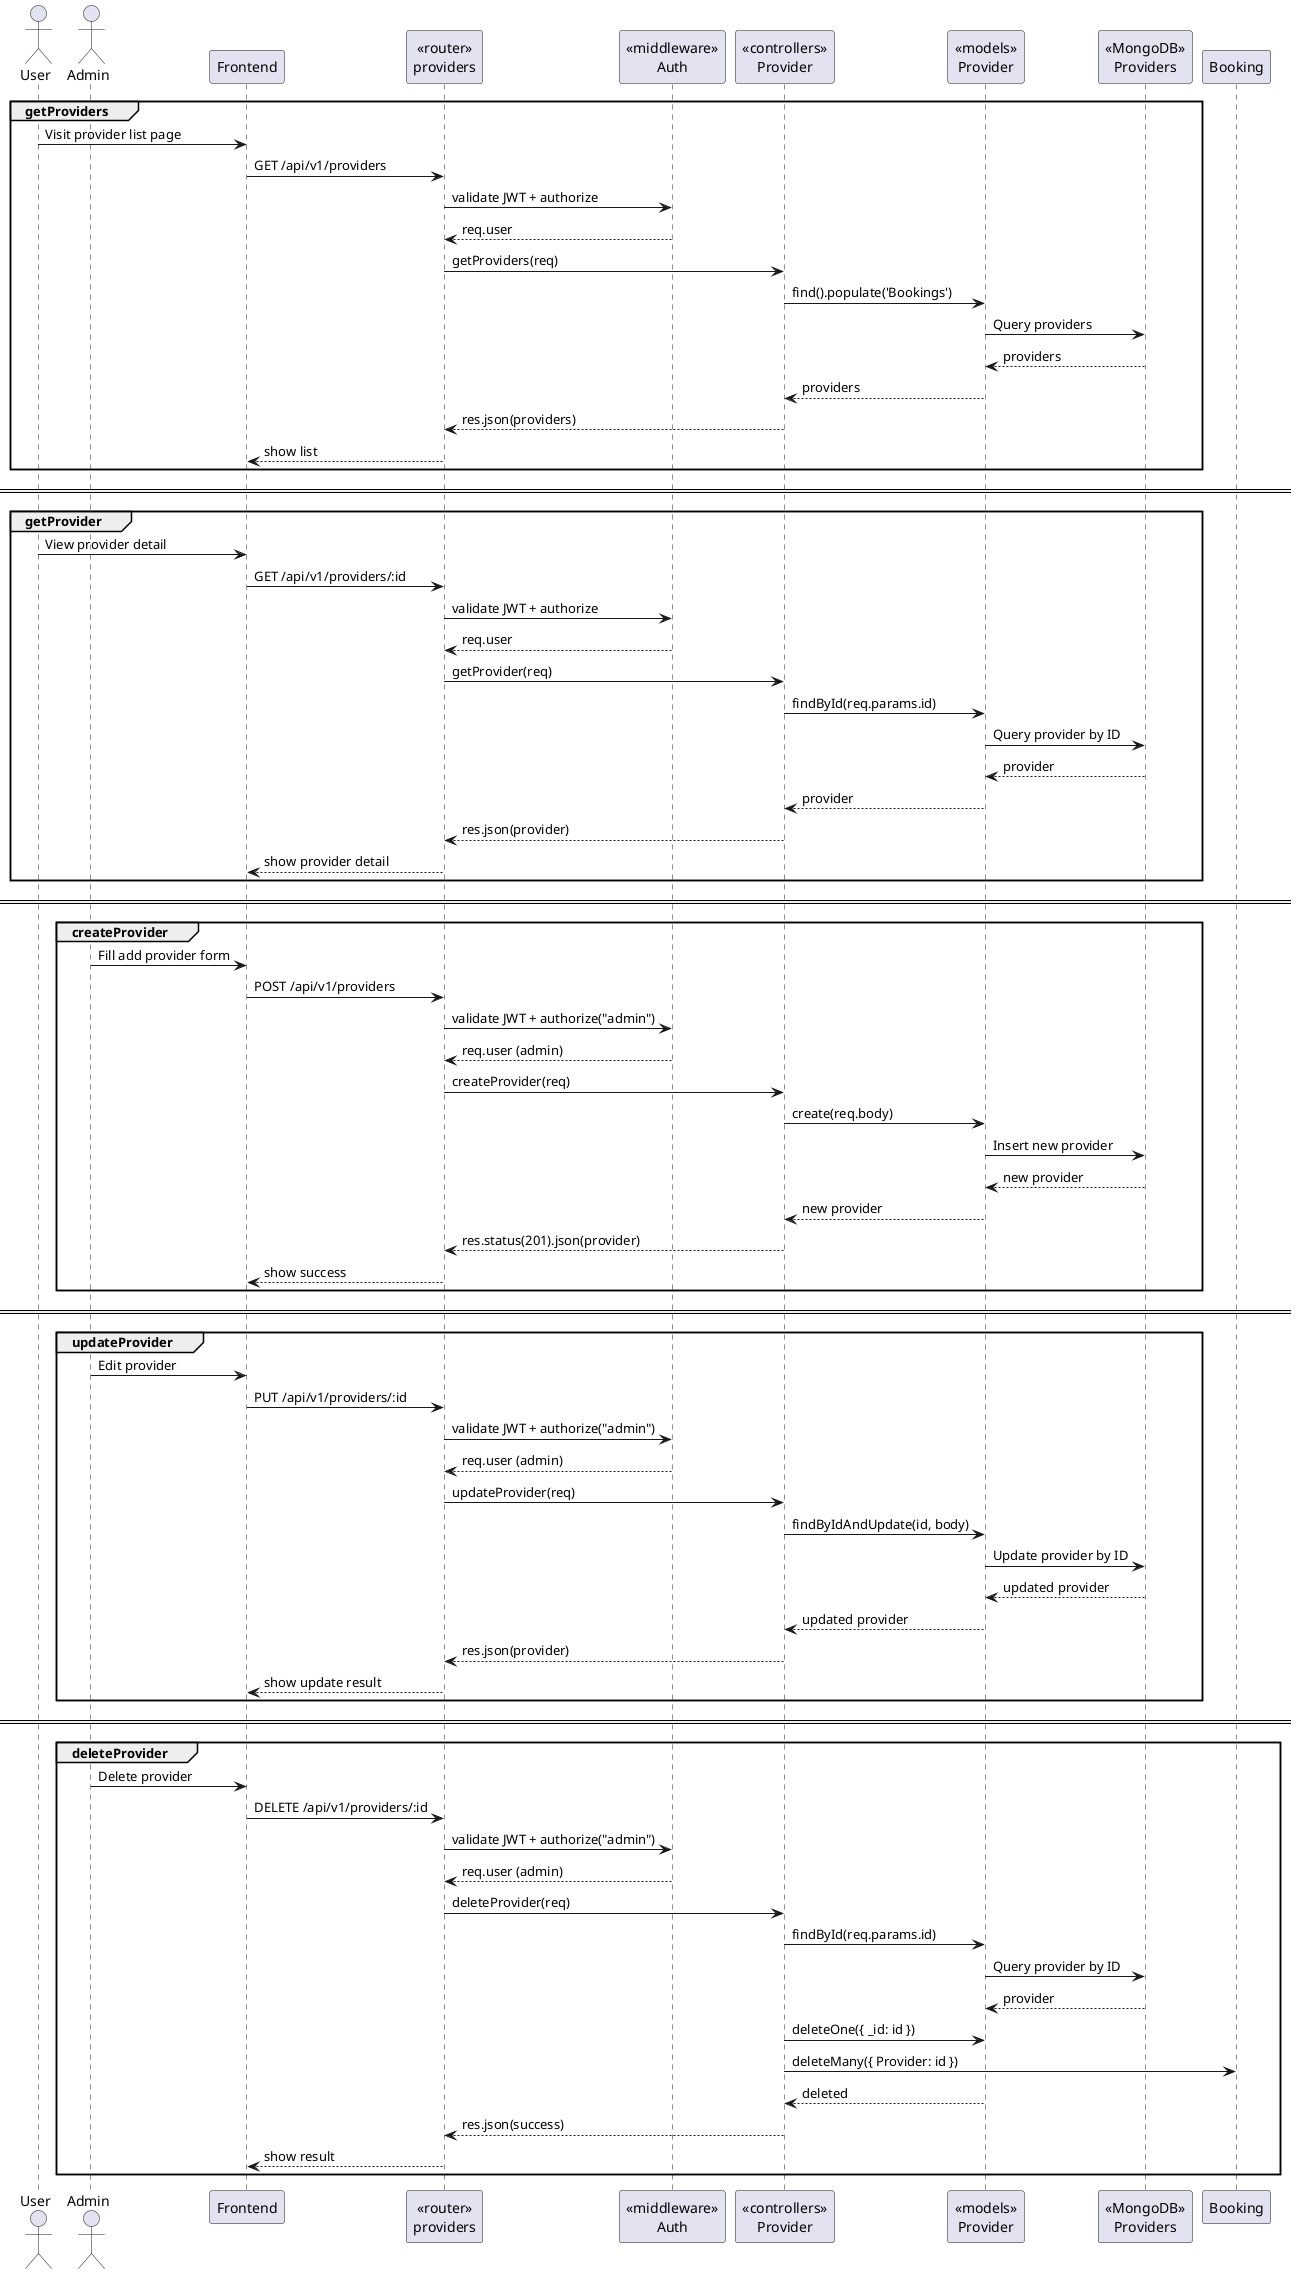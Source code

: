 @startuml provider
actor User
actor Admin
participant Frontend
participant "<<router>>\nproviders" as Router
participant "<<middleware>>\nAuth" as Auth
participant "<<controllers>>\nProvider" as Controller
participant "<<models>>\nProvider" as ProviderModel
participant "<<MongoDB>>\nProviders" as ProvidersDB

group getProviders
User -> Frontend : Visit provider list page
Frontend -> Router : GET /api/v1/providers
Router -> Auth : validate JWT + authorize
Auth --> Router : req.user
Router -> Controller : getProviders(req)
Controller -> ProviderModel : find().populate('Bookings')
ProviderModel -> ProvidersDB : Query providers
ProvidersDB --> ProviderModel : providers
ProviderModel --> Controller : providers
Controller --> Router : res.json(providers)
Router --> Frontend : show list
end

== ==

group getProvider
User -> Frontend : View provider detail
Frontend -> Router : GET /api/v1/providers/:id
Router -> Auth : validate JWT + authorize
Auth --> Router : req.user
Router -> Controller : getProvider(req)
Controller -> ProviderModel : findById(req.params.id)
ProviderModel -> ProvidersDB : Query provider by ID
ProvidersDB --> ProviderModel : provider
ProviderModel --> Controller : provider
Controller --> Router : res.json(provider)
Router --> Frontend : show provider detail
end

== ==

group createProvider
Admin -> Frontend : Fill add provider form
Frontend -> Router : POST /api/v1/providers
Router -> Auth : validate JWT + authorize("admin")
Auth --> Router : req.user (admin)
Router -> Controller : createProvider(req)
Controller -> ProviderModel : create(req.body)
ProviderModel -> ProvidersDB : Insert new provider
ProvidersDB --> ProviderModel : new provider
ProviderModel --> Controller : new provider
Controller --> Router : res.status(201).json(provider)
Router --> Frontend : show success
end

== ==

group updateProvider
Admin -> Frontend : Edit provider
Frontend -> Router : PUT /api/v1/providers/:id
Router -> Auth : validate JWT + authorize("admin")
Auth --> Router : req.user (admin)
Router -> Controller : updateProvider(req)
Controller -> ProviderModel : findByIdAndUpdate(id, body)
ProviderModel -> ProvidersDB : Update provider by ID
ProvidersDB --> ProviderModel : updated provider
ProviderModel --> Controller : updated provider
Controller --> Router : res.json(provider)
Router --> Frontend : show update result
end

== ==

group deleteProvider
Admin -> Frontend : Delete provider
Frontend -> Router : DELETE /api/v1/providers/:id
Router -> Auth : validate JWT + authorize("admin")
Auth --> Router : req.user (admin)
Router -> Controller : deleteProvider(req)
Controller -> ProviderModel : findById(req.params.id)
ProviderModel -> ProvidersDB : Query provider by ID
ProvidersDB --> ProviderModel : provider
Controller -> ProviderModel : deleteOne({ _id: id })
Controller -> Booking : deleteMany({ Provider: id })
ProviderModel --> Controller : deleted
Controller --> Router : res.json(success)
Router --> Frontend : show result
end

@enduml
